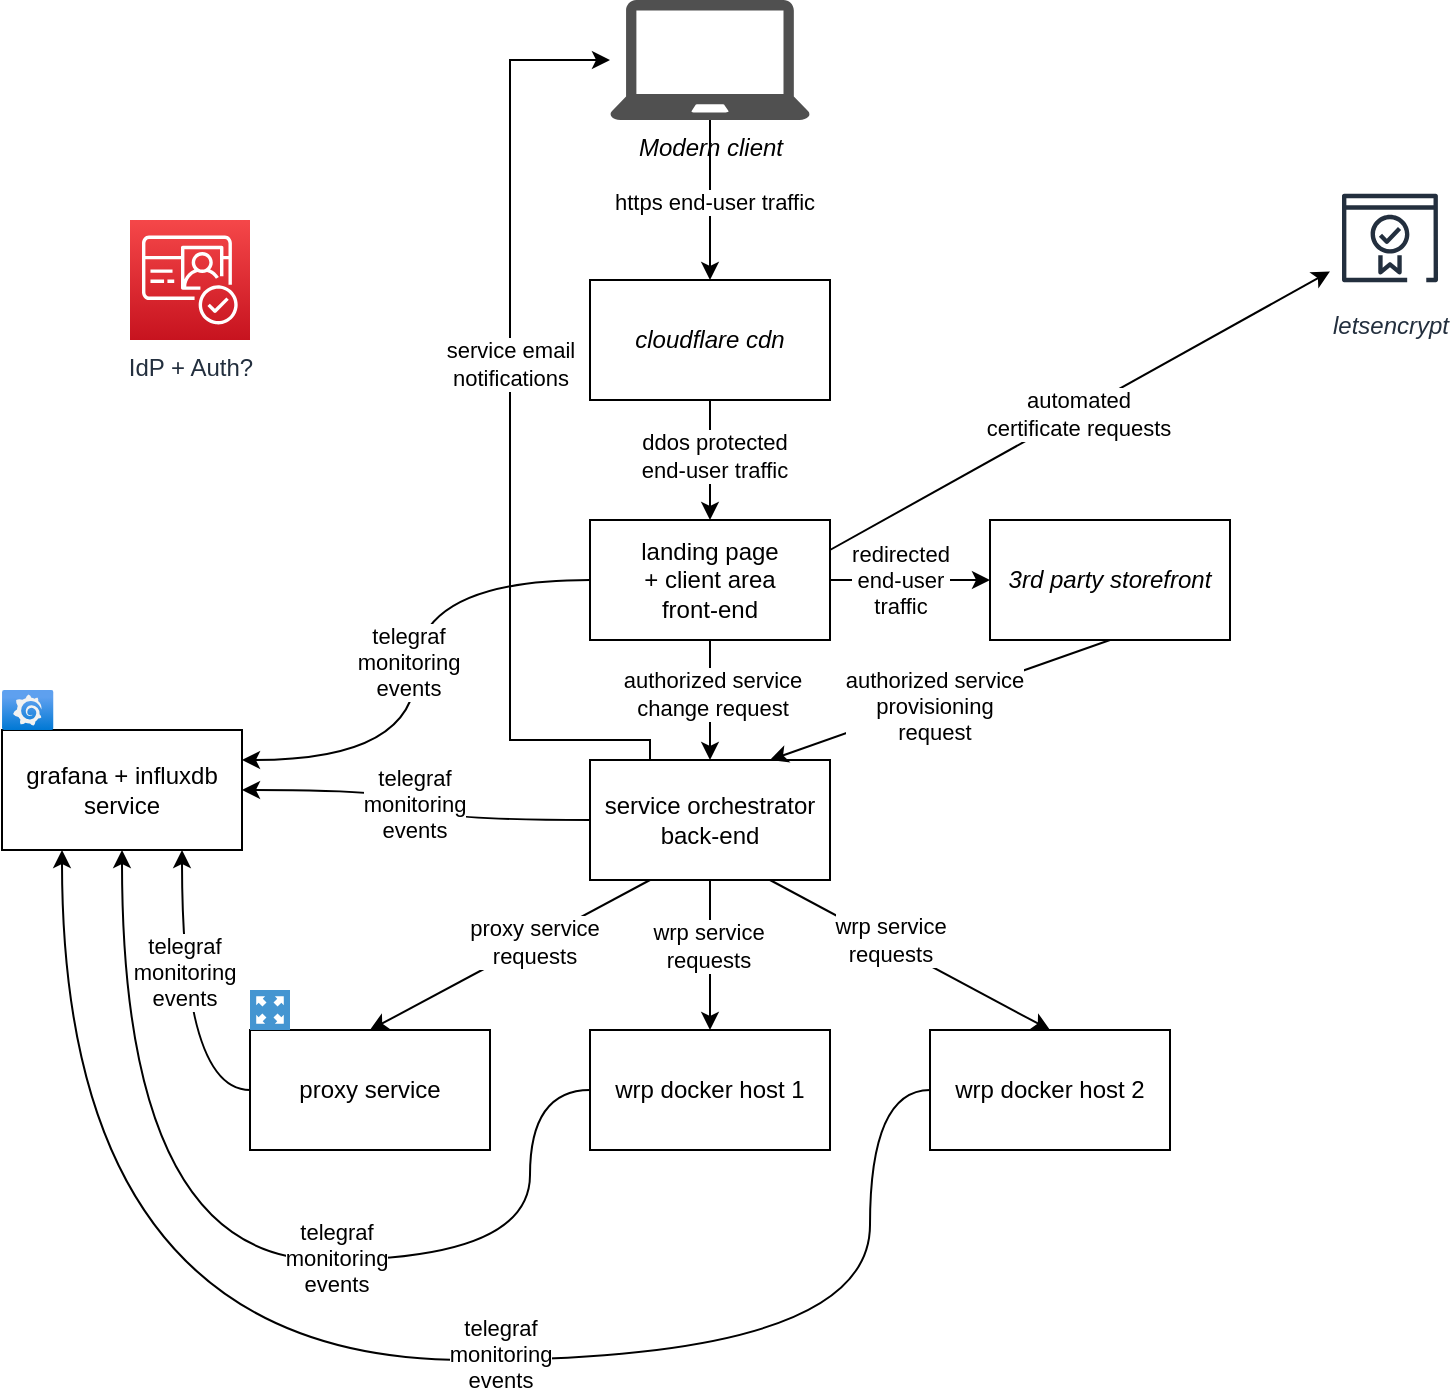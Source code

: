 <mxfile version="21.6.2" type="github">
  <diagram id="a45cf8ec-cd66-6f27-3ac3-be6e809c9e4a" name="Service provisioning flow">
    <mxGraphModel dx="1050" dy="573" grid="1" gridSize="10" guides="1" tooltips="1" connect="1" arrows="1" fold="1" page="1" pageScale="1" pageWidth="827" pageHeight="1169" background="none" math="0" shadow="0">
      <root>
        <mxCell id="0" />
        <mxCell id="1" parent="0" />
        <mxCell id="SUnXgk1m0WSZ1oRZI_JK-179" style="edgeStyle=none;rounded=0;orthogonalLoop=1;jettySize=auto;html=1;exitX=0.5;exitY=1;exitDx=0;exitDy=0;entryX=0.5;entryY=0;entryDx=0;entryDy=0;" edge="1" parent="1" source="SUnXgk1m0WSZ1oRZI_JK-172" target="SUnXgk1m0WSZ1oRZI_JK-173">
          <mxGeometry relative="1" as="geometry" />
        </mxCell>
        <mxCell id="SUnXgk1m0WSZ1oRZI_JK-186" value="ddos protected &lt;br&gt;end-user traffic" style="edgeLabel;html=1;align=center;verticalAlign=middle;resizable=0;points=[];" vertex="1" connectable="0" parent="SUnXgk1m0WSZ1oRZI_JK-179">
          <mxGeometry x="-0.08" y="2" relative="1" as="geometry">
            <mxPoint as="offset" />
          </mxGeometry>
        </mxCell>
        <mxCell id="SUnXgk1m0WSZ1oRZI_JK-206" style="edgeStyle=none;rounded=0;orthogonalLoop=1;jettySize=auto;html=1;entryX=0.5;entryY=0;entryDx=0;entryDy=0;" edge="1" parent="1" source="SUnXgk1m0WSZ1oRZI_JK-205" target="SUnXgk1m0WSZ1oRZI_JK-172">
          <mxGeometry relative="1" as="geometry">
            <mxPoint x="430" y="70" as="targetPoint" />
          </mxGeometry>
        </mxCell>
        <mxCell id="SUnXgk1m0WSZ1oRZI_JK-207" value="https end-user traffic" style="edgeLabel;html=1;align=center;verticalAlign=middle;resizable=0;points=[];" vertex="1" connectable="0" parent="SUnXgk1m0WSZ1oRZI_JK-206">
          <mxGeometry x="0.025" y="2" relative="1" as="geometry">
            <mxPoint as="offset" />
          </mxGeometry>
        </mxCell>
        <mxCell id="SUnXgk1m0WSZ1oRZI_JK-172" value="cloudflare cdn" style="rounded=0;whiteSpace=wrap;html=1;fontStyle=2" vertex="1" parent="1">
          <mxGeometry x="310" y="180" width="120" height="60" as="geometry" />
        </mxCell>
        <mxCell id="SUnXgk1m0WSZ1oRZI_JK-180" style="edgeStyle=none;rounded=0;orthogonalLoop=1;jettySize=auto;html=1;exitX=0.5;exitY=1;exitDx=0;exitDy=0;entryX=0.5;entryY=0;entryDx=0;entryDy=0;" edge="1" parent="1" source="SUnXgk1m0WSZ1oRZI_JK-173" target="SUnXgk1m0WSZ1oRZI_JK-174">
          <mxGeometry relative="1" as="geometry" />
        </mxCell>
        <mxCell id="SUnXgk1m0WSZ1oRZI_JK-187" value="authorized service &lt;br&gt;change request" style="edgeLabel;html=1;align=center;verticalAlign=middle;resizable=0;points=[];" vertex="1" connectable="0" parent="SUnXgk1m0WSZ1oRZI_JK-180">
          <mxGeometry x="-0.107" y="1" relative="1" as="geometry">
            <mxPoint as="offset" />
          </mxGeometry>
        </mxCell>
        <mxCell id="SUnXgk1m0WSZ1oRZI_JK-184" style="edgeStyle=none;rounded=0;orthogonalLoop=1;jettySize=auto;html=1;exitX=1;exitY=0.5;exitDx=0;exitDy=0;entryX=0;entryY=0.5;entryDx=0;entryDy=0;" edge="1" parent="1" source="SUnXgk1m0WSZ1oRZI_JK-173" target="SUnXgk1m0WSZ1oRZI_JK-178">
          <mxGeometry relative="1" as="geometry" />
        </mxCell>
        <mxCell id="SUnXgk1m0WSZ1oRZI_JK-189" value="redirected&lt;br&gt;end-user &lt;br&gt;traffic" style="edgeLabel;html=1;align=center;verticalAlign=middle;resizable=0;points=[];" vertex="1" connectable="0" parent="SUnXgk1m0WSZ1oRZI_JK-184">
          <mxGeometry x="-0.128" relative="1" as="geometry">
            <mxPoint as="offset" />
          </mxGeometry>
        </mxCell>
        <mxCell id="SUnXgk1m0WSZ1oRZI_JK-194" style="edgeStyle=orthogonalEdgeStyle;curved=1;rounded=0;orthogonalLoop=1;jettySize=auto;html=1;exitX=0;exitY=0.5;exitDx=0;exitDy=0;entryX=1;entryY=0.25;entryDx=0;entryDy=0;" edge="1" parent="1" source="SUnXgk1m0WSZ1oRZI_JK-173" target="SUnXgk1m0WSZ1oRZI_JK-193">
          <mxGeometry relative="1" as="geometry" />
        </mxCell>
        <mxCell id="SUnXgk1m0WSZ1oRZI_JK-199" value="telegraf&lt;br&gt;monitoring&lt;br&gt;events" style="edgeLabel;html=1;align=center;verticalAlign=middle;resizable=0;points=[];" vertex="1" connectable="0" parent="SUnXgk1m0WSZ1oRZI_JK-194">
          <mxGeometry x="-0.035" y="-4" relative="1" as="geometry">
            <mxPoint as="offset" />
          </mxGeometry>
        </mxCell>
        <mxCell id="SUnXgk1m0WSZ1oRZI_JK-211" style="edgeStyle=none;rounded=0;orthogonalLoop=1;jettySize=auto;html=1;exitX=1;exitY=0.25;exitDx=0;exitDy=0;" edge="1" parent="1" source="SUnXgk1m0WSZ1oRZI_JK-173" target="SUnXgk1m0WSZ1oRZI_JK-209">
          <mxGeometry relative="1" as="geometry">
            <mxPoint x="620" y="160" as="targetPoint" />
          </mxGeometry>
        </mxCell>
        <mxCell id="SUnXgk1m0WSZ1oRZI_JK-212" value="automated&lt;br&gt;certificate requests" style="edgeLabel;html=1;align=center;verticalAlign=middle;resizable=0;points=[];" vertex="1" connectable="0" parent="SUnXgk1m0WSZ1oRZI_JK-211">
          <mxGeometry x="-0.015" y="-1" relative="1" as="geometry">
            <mxPoint as="offset" />
          </mxGeometry>
        </mxCell>
        <mxCell id="SUnXgk1m0WSZ1oRZI_JK-173" value="landing page&lt;br&gt;+ client area&lt;br&gt;front-end" style="rounded=0;whiteSpace=wrap;html=1;" vertex="1" parent="1">
          <mxGeometry x="310" y="300" width="120" height="60" as="geometry" />
        </mxCell>
        <mxCell id="SUnXgk1m0WSZ1oRZI_JK-181" style="edgeStyle=none;rounded=0;orthogonalLoop=1;jettySize=auto;html=1;exitX=0.25;exitY=1;exitDx=0;exitDy=0;entryX=0.5;entryY=0;entryDx=0;entryDy=0;" edge="1" parent="1" source="SUnXgk1m0WSZ1oRZI_JK-174" target="SUnXgk1m0WSZ1oRZI_JK-175">
          <mxGeometry relative="1" as="geometry" />
        </mxCell>
        <mxCell id="SUnXgk1m0WSZ1oRZI_JK-190" value="proxy service &lt;br&gt;requests" style="edgeLabel;html=1;align=center;verticalAlign=middle;resizable=0;points=[];" vertex="1" connectable="0" parent="SUnXgk1m0WSZ1oRZI_JK-181">
          <mxGeometry x="-0.167" relative="1" as="geometry">
            <mxPoint as="offset" />
          </mxGeometry>
        </mxCell>
        <mxCell id="SUnXgk1m0WSZ1oRZI_JK-182" style="edgeStyle=none;rounded=0;orthogonalLoop=1;jettySize=auto;html=1;exitX=0.5;exitY=1;exitDx=0;exitDy=0;entryX=0.5;entryY=0;entryDx=0;entryDy=0;" edge="1" parent="1" source="SUnXgk1m0WSZ1oRZI_JK-174" target="SUnXgk1m0WSZ1oRZI_JK-176">
          <mxGeometry relative="1" as="geometry" />
        </mxCell>
        <mxCell id="SUnXgk1m0WSZ1oRZI_JK-191" value="wrp service &lt;br&gt;requests" style="edgeLabel;html=1;align=center;verticalAlign=middle;resizable=0;points=[];" vertex="1" connectable="0" parent="SUnXgk1m0WSZ1oRZI_JK-182">
          <mxGeometry x="-0.136" y="-1" relative="1" as="geometry">
            <mxPoint as="offset" />
          </mxGeometry>
        </mxCell>
        <mxCell id="SUnXgk1m0WSZ1oRZI_JK-183" style="edgeStyle=none;rounded=0;orthogonalLoop=1;jettySize=auto;html=1;exitX=0.75;exitY=1;exitDx=0;exitDy=0;entryX=0.5;entryY=0;entryDx=0;entryDy=0;" edge="1" parent="1" source="SUnXgk1m0WSZ1oRZI_JK-174" target="SUnXgk1m0WSZ1oRZI_JK-177">
          <mxGeometry relative="1" as="geometry" />
        </mxCell>
        <mxCell id="SUnXgk1m0WSZ1oRZI_JK-192" value="wrp service &lt;br&gt;requests" style="edgeLabel;html=1;align=center;verticalAlign=middle;resizable=0;points=[];" vertex="1" connectable="0" parent="SUnXgk1m0WSZ1oRZI_JK-183">
          <mxGeometry x="-0.161" y="2" relative="1" as="geometry">
            <mxPoint as="offset" />
          </mxGeometry>
        </mxCell>
        <mxCell id="SUnXgk1m0WSZ1oRZI_JK-195" style="edgeStyle=orthogonalEdgeStyle;curved=1;rounded=0;orthogonalLoop=1;jettySize=auto;html=1;exitX=0;exitY=0.5;exitDx=0;exitDy=0;entryX=1;entryY=0.5;entryDx=0;entryDy=0;" edge="1" parent="1" source="SUnXgk1m0WSZ1oRZI_JK-174" target="SUnXgk1m0WSZ1oRZI_JK-193">
          <mxGeometry relative="1" as="geometry">
            <mxPoint x="200" y="490" as="targetPoint" />
          </mxGeometry>
        </mxCell>
        <mxCell id="SUnXgk1m0WSZ1oRZI_JK-200" value="telegraf&lt;br style=&quot;border-color: var(--border-color);&quot;&gt;monitoring&lt;br style=&quot;border-color: var(--border-color);&quot;&gt;events" style="edgeLabel;html=1;align=center;verticalAlign=middle;resizable=0;points=[];" vertex="1" connectable="0" parent="SUnXgk1m0WSZ1oRZI_JK-195">
          <mxGeometry x="0.008" y="1" relative="1" as="geometry">
            <mxPoint as="offset" />
          </mxGeometry>
        </mxCell>
        <mxCell id="SUnXgk1m0WSZ1oRZI_JK-221" style="edgeStyle=orthogonalEdgeStyle;rounded=0;orthogonalLoop=1;jettySize=auto;html=1;exitX=0.25;exitY=0;exitDx=0;exitDy=0;" edge="1" parent="1" source="SUnXgk1m0WSZ1oRZI_JK-174" target="SUnXgk1m0WSZ1oRZI_JK-205">
          <mxGeometry relative="1" as="geometry">
            <Array as="points">
              <mxPoint x="340" y="410" />
              <mxPoint x="270" y="410" />
              <mxPoint x="270" y="70" />
            </Array>
          </mxGeometry>
        </mxCell>
        <mxCell id="SUnXgk1m0WSZ1oRZI_JK-222" value="service email &lt;br&gt;notifications" style="edgeLabel;html=1;align=center;verticalAlign=middle;resizable=0;points=[];" vertex="1" connectable="0" parent="SUnXgk1m0WSZ1oRZI_JK-221">
          <mxGeometry x="0.142" relative="1" as="geometry">
            <mxPoint as="offset" />
          </mxGeometry>
        </mxCell>
        <mxCell id="SUnXgk1m0WSZ1oRZI_JK-174" value="service orchestrator back-end" style="rounded=0;whiteSpace=wrap;html=1;" vertex="1" parent="1">
          <mxGeometry x="310" y="420" width="120" height="60" as="geometry" />
        </mxCell>
        <mxCell id="SUnXgk1m0WSZ1oRZI_JK-196" style="edgeStyle=orthogonalEdgeStyle;curved=1;rounded=0;orthogonalLoop=1;jettySize=auto;html=1;exitX=0;exitY=0.5;exitDx=0;exitDy=0;entryX=0.75;entryY=1;entryDx=0;entryDy=0;" edge="1" parent="1" source="SUnXgk1m0WSZ1oRZI_JK-175" target="SUnXgk1m0WSZ1oRZI_JK-193">
          <mxGeometry relative="1" as="geometry">
            <Array as="points">
              <mxPoint x="106" y="585" />
            </Array>
          </mxGeometry>
        </mxCell>
        <mxCell id="SUnXgk1m0WSZ1oRZI_JK-201" value="telegraf&lt;br style=&quot;border-color: var(--border-color);&quot;&gt;monitoring&lt;br style=&quot;border-color: var(--border-color);&quot;&gt;events" style="edgeLabel;html=1;align=center;verticalAlign=middle;resizable=0;points=[];" vertex="1" connectable="0" parent="SUnXgk1m0WSZ1oRZI_JK-196">
          <mxGeometry x="0.212" y="-1" relative="1" as="geometry">
            <mxPoint as="offset" />
          </mxGeometry>
        </mxCell>
        <mxCell id="SUnXgk1m0WSZ1oRZI_JK-197" style="edgeStyle=orthogonalEdgeStyle;curved=1;rounded=0;orthogonalLoop=1;jettySize=auto;html=1;exitX=0;exitY=0.5;exitDx=0;exitDy=0;entryX=0.5;entryY=1;entryDx=0;entryDy=0;" edge="1" parent="1" source="SUnXgk1m0WSZ1oRZI_JK-176" target="SUnXgk1m0WSZ1oRZI_JK-193">
          <mxGeometry relative="1" as="geometry">
            <Array as="points">
              <mxPoint x="280" y="585" />
              <mxPoint x="280" y="670" />
              <mxPoint x="76" y="670" />
            </Array>
          </mxGeometry>
        </mxCell>
        <mxCell id="SUnXgk1m0WSZ1oRZI_JK-202" value="telegraf&lt;br style=&quot;border-color: var(--border-color);&quot;&gt;monitoring&lt;br style=&quot;border-color: var(--border-color);&quot;&gt;events" style="edgeLabel;html=1;align=center;verticalAlign=middle;resizable=0;points=[];" vertex="1" connectable="0" parent="SUnXgk1m0WSZ1oRZI_JK-197">
          <mxGeometry x="-0.191" y="-1" relative="1" as="geometry">
            <mxPoint as="offset" />
          </mxGeometry>
        </mxCell>
        <mxCell id="SUnXgk1m0WSZ1oRZI_JK-198" style="edgeStyle=orthogonalEdgeStyle;curved=1;rounded=0;orthogonalLoop=1;jettySize=auto;html=1;exitX=0;exitY=0.5;exitDx=0;exitDy=0;entryX=0.25;entryY=1;entryDx=0;entryDy=0;" edge="1" parent="1" source="SUnXgk1m0WSZ1oRZI_JK-177" target="SUnXgk1m0WSZ1oRZI_JK-193">
          <mxGeometry relative="1" as="geometry">
            <Array as="points">
              <mxPoint x="450" y="585" />
              <mxPoint x="450" y="720" />
              <mxPoint x="46" y="720" />
            </Array>
          </mxGeometry>
        </mxCell>
        <mxCell id="SUnXgk1m0WSZ1oRZI_JK-203" value="telegraf&lt;br style=&quot;border-color: var(--border-color);&quot;&gt;monitoring&lt;br style=&quot;border-color: var(--border-color);&quot;&gt;events" style="edgeLabel;html=1;align=center;verticalAlign=middle;resizable=0;points=[];" vertex="1" connectable="0" parent="SUnXgk1m0WSZ1oRZI_JK-198">
          <mxGeometry x="-0.151" y="-3" relative="1" as="geometry">
            <mxPoint as="offset" />
          </mxGeometry>
        </mxCell>
        <mxCell id="SUnXgk1m0WSZ1oRZI_JK-185" style="edgeStyle=none;rounded=0;orthogonalLoop=1;jettySize=auto;html=1;exitX=0.5;exitY=1;exitDx=0;exitDy=0;entryX=0.75;entryY=0;entryDx=0;entryDy=0;" edge="1" parent="1" source="SUnXgk1m0WSZ1oRZI_JK-178" target="SUnXgk1m0WSZ1oRZI_JK-174">
          <mxGeometry relative="1" as="geometry" />
        </mxCell>
        <mxCell id="SUnXgk1m0WSZ1oRZI_JK-188" value="authorized service &lt;br&gt;provisioning&lt;br&gt;request" style="edgeLabel;html=1;align=center;verticalAlign=middle;resizable=0;points=[];" vertex="1" connectable="0" parent="SUnXgk1m0WSZ1oRZI_JK-185">
          <mxGeometry x="0.041" y="2" relative="1" as="geometry">
            <mxPoint as="offset" />
          </mxGeometry>
        </mxCell>
        <mxCell id="SUnXgk1m0WSZ1oRZI_JK-178" value="3rd party storefront" style="rounded=0;whiteSpace=wrap;html=1;fontStyle=2" vertex="1" parent="1">
          <mxGeometry x="510" y="300" width="120" height="60" as="geometry" />
        </mxCell>
        <mxCell id="SUnXgk1m0WSZ1oRZI_JK-205" value="Modern client" style="sketch=0;pointerEvents=1;shadow=0;dashed=0;html=1;strokeColor=none;fillColor=#505050;labelPosition=center;verticalLabelPosition=bottom;verticalAlign=top;outlineConnect=0;align=center;shape=mxgraph.office.devices.laptop;fontStyle=2" vertex="1" parent="1">
          <mxGeometry x="320" y="40" width="100" height="60" as="geometry" />
        </mxCell>
        <mxCell id="SUnXgk1m0WSZ1oRZI_JK-209" value="letsencrypt" style="sketch=0;outlineConnect=0;fontColor=#232F3E;gradientColor=none;strokeColor=#232F3E;fillColor=#ffffff;dashed=0;verticalLabelPosition=bottom;verticalAlign=top;align=center;html=1;fontSize=12;fontStyle=2;aspect=fixed;shape=mxgraph.aws4.resourceIcon;resIcon=mxgraph.aws4.certificate_manager_2;" vertex="1" parent="1">
          <mxGeometry x="680" y="129" width="60" height="60" as="geometry" />
        </mxCell>
        <mxCell id="SUnXgk1m0WSZ1oRZI_JK-210" value="IdP + Auth?" style="sketch=0;points=[[0,0,0],[0.25,0,0],[0.5,0,0],[0.75,0,0],[1,0,0],[0,1,0],[0.25,1,0],[0.5,1,0],[0.75,1,0],[1,1,0],[0,0.25,0],[0,0.5,0],[0,0.75,0],[1,0.25,0],[1,0.5,0],[1,0.75,0]];outlineConnect=0;fontColor=#232F3E;gradientColor=#F54749;gradientDirection=north;fillColor=#C7131F;strokeColor=#ffffff;dashed=0;verticalLabelPosition=bottom;verticalAlign=top;align=center;html=1;fontSize=12;fontStyle=0;aspect=fixed;shape=mxgraph.aws4.resourceIcon;resIcon=mxgraph.aws4.cognito;" vertex="1" parent="1">
          <mxGeometry x="80" y="150" width="60" height="60" as="geometry" />
        </mxCell>
        <mxCell id="SUnXgk1m0WSZ1oRZI_JK-217" value="" style="group" vertex="1" connectable="0" parent="1">
          <mxGeometry x="16" y="385" width="120" height="80" as="geometry" />
        </mxCell>
        <mxCell id="SUnXgk1m0WSZ1oRZI_JK-193" value="grafana + influxdb service" style="rounded=0;whiteSpace=wrap;html=1;" vertex="1" parent="SUnXgk1m0WSZ1oRZI_JK-217">
          <mxGeometry y="20" width="120" height="60" as="geometry" />
        </mxCell>
        <mxCell id="SUnXgk1m0WSZ1oRZI_JK-213" value="" style="image;aspect=fixed;html=1;points=[];align=center;fontSize=12;image=img/lib/azure2/other/Grafana.svg;" vertex="1" parent="SUnXgk1m0WSZ1oRZI_JK-217">
          <mxGeometry width="25.76" height="20" as="geometry" />
        </mxCell>
        <mxCell id="SUnXgk1m0WSZ1oRZI_JK-218" value="" style="group" vertex="1" connectable="0" parent="1">
          <mxGeometry x="140" y="535" width="120" height="80" as="geometry" />
        </mxCell>
        <mxCell id="SUnXgk1m0WSZ1oRZI_JK-175" value="proxy service" style="rounded=0;whiteSpace=wrap;html=1;" vertex="1" parent="SUnXgk1m0WSZ1oRZI_JK-218">
          <mxGeometry y="20" width="120" height="60" as="geometry" />
        </mxCell>
        <mxCell id="SUnXgk1m0WSZ1oRZI_JK-216" value="" style="pointerEvents=1;shadow=0;dashed=0;html=1;strokeColor=none;fillColor=#4495D1;labelPosition=center;verticalLabelPosition=bottom;verticalAlign=top;align=center;outlineConnect=0;shape=mxgraph.veeam.2d.proxy_appliance;" vertex="1" parent="SUnXgk1m0WSZ1oRZI_JK-218">
          <mxGeometry width="20" height="20" as="geometry" />
        </mxCell>
        <mxCell id="SUnXgk1m0WSZ1oRZI_JK-219" value="" style="group" vertex="1" connectable="0" parent="1">
          <mxGeometry x="310" y="530" width="120" height="85" as="geometry" />
        </mxCell>
        <mxCell id="SUnXgk1m0WSZ1oRZI_JK-176" value="wrp docker host 1" style="rounded=0;whiteSpace=wrap;html=1;" vertex="1" parent="SUnXgk1m0WSZ1oRZI_JK-219">
          <mxGeometry y="25" width="120" height="60" as="geometry" />
        </mxCell>
        <mxCell id="SUnXgk1m0WSZ1oRZI_JK-214" value="" style="shape=image;html=1;verticalAlign=top;verticalLabelPosition=bottom;labelBackgroundColor=#ffffff;imageAspect=0;aspect=fixed;image=https://cdn1.iconfinder.com/data/icons/unicons-line-vol-3/24/docker-128.png" vertex="1" parent="SUnXgk1m0WSZ1oRZI_JK-219">
          <mxGeometry width="25" height="25" as="geometry" />
        </mxCell>
        <mxCell id="SUnXgk1m0WSZ1oRZI_JK-220" value="" style="group" vertex="1" connectable="0" parent="1">
          <mxGeometry x="480" y="530" width="120" height="85" as="geometry" />
        </mxCell>
        <mxCell id="SUnXgk1m0WSZ1oRZI_JK-177" value="wrp docker host 2" style="rounded=0;whiteSpace=wrap;html=1;" vertex="1" parent="SUnXgk1m0WSZ1oRZI_JK-220">
          <mxGeometry y="25" width="120" height="60" as="geometry" />
        </mxCell>
        <mxCell id="SUnXgk1m0WSZ1oRZI_JK-215" value="" style="shape=image;html=1;verticalAlign=top;verticalLabelPosition=bottom;labelBackgroundColor=#ffffff;imageAspect=0;aspect=fixed;image=https://cdn1.iconfinder.com/data/icons/unicons-line-vol-3/24/docker-128.png" vertex="1" parent="SUnXgk1m0WSZ1oRZI_JK-220">
          <mxGeometry width="25" height="25" as="geometry" />
        </mxCell>
      </root>
    </mxGraphModel>
  </diagram>
</mxfile>
